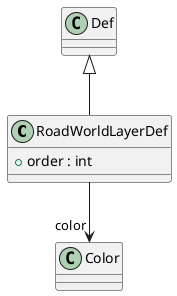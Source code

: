 @startuml
class RoadWorldLayerDef {
    + order : int
}
Def <|-- RoadWorldLayerDef
RoadWorldLayerDef --> "color" Color
@enduml
